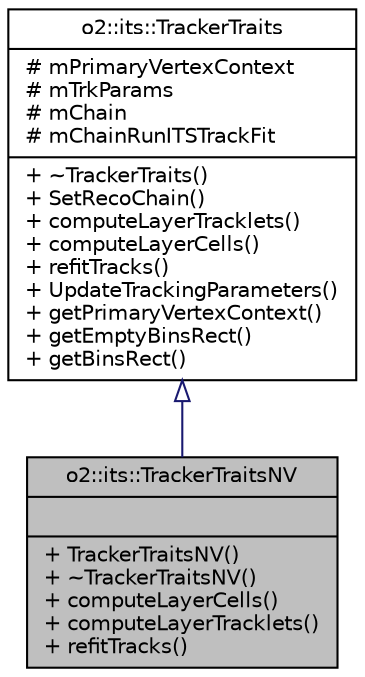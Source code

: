 digraph "o2::its::TrackerTraitsNV"
{
 // INTERACTIVE_SVG=YES
  bgcolor="transparent";
  edge [fontname="Helvetica",fontsize="10",labelfontname="Helvetica",labelfontsize="10"];
  node [fontname="Helvetica",fontsize="10",shape=record];
  Node1 [label="{o2::its::TrackerTraitsNV\n||+ TrackerTraitsNV()\l+ ~TrackerTraitsNV()\l+ computeLayerCells()\l+ computeLayerTracklets()\l+ refitTracks()\l}",height=0.2,width=0.4,color="black", fillcolor="grey75", style="filled", fontcolor="black"];
  Node2 -> Node1 [dir="back",color="midnightblue",fontsize="10",style="solid",arrowtail="onormal",fontname="Helvetica"];
  Node2 [label="{o2::its::TrackerTraits\n|# mPrimaryVertexContext\l# mTrkParams\l# mChain\l# mChainRunITSTrackFit\l|+ ~TrackerTraits()\l+ SetRecoChain()\l+ computeLayerTracklets()\l+ computeLayerCells()\l+ refitTracks()\l+ UpdateTrackingParameters()\l+ getPrimaryVertexContext()\l+ getEmptyBinsRect()\l+ getBinsRect()\l}",height=0.2,width=0.4,color="black",URL="$d5/dde/classo2_1_1its_1_1TrackerTraits.html"];
}

